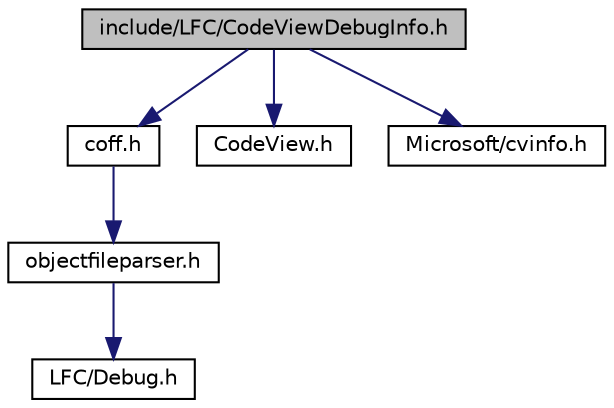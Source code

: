 digraph G
{
  edge [fontname="Helvetica",fontsize="10",labelfontname="Helvetica",labelfontsize="10"];
  node [fontname="Helvetica",fontsize="10",shape=record];
  Node1 [label="include/LFC/CodeViewDebugInfo.h",height=0.2,width=0.4,color="black", fillcolor="grey75", style="filled" fontcolor="black"];
  Node1 -> Node2 [color="midnightblue",fontsize="10",style="solid",fontname="Helvetica"];
  Node2 [label="coff.h",height=0.2,width=0.4,color="black", fillcolor="white", style="filled",URL="$coff_8h.html"];
  Node2 -> Node3 [color="midnightblue",fontsize="10",style="solid",fontname="Helvetica"];
  Node3 [label="objectfileparser.h",height=0.2,width=0.4,color="black", fillcolor="white", style="filled",URL="$objectfileparser_8h.html"];
  Node3 -> Node4 [color="midnightblue",fontsize="10",style="solid",fontname="Helvetica"];
  Node4 [label="LFC/Debug.h",height=0.2,width=0.4,color="black", fillcolor="white", style="filled",URL="$_debug_8h.html"];
  Node1 -> Node5 [color="midnightblue",fontsize="10",style="solid",fontname="Helvetica"];
  Node5 [label="CodeView.h",height=0.2,width=0.4,color="black", fillcolor="white", style="filled",URL="$_code_view_8h.html"];
  Node1 -> Node6 [color="midnightblue",fontsize="10",style="solid",fontname="Helvetica"];
  Node6 [label="Microsoft/cvinfo.h",height=0.2,width=0.4,color="black", fillcolor="white", style="filled",URL="$cvinfo_8h.html"];
}
